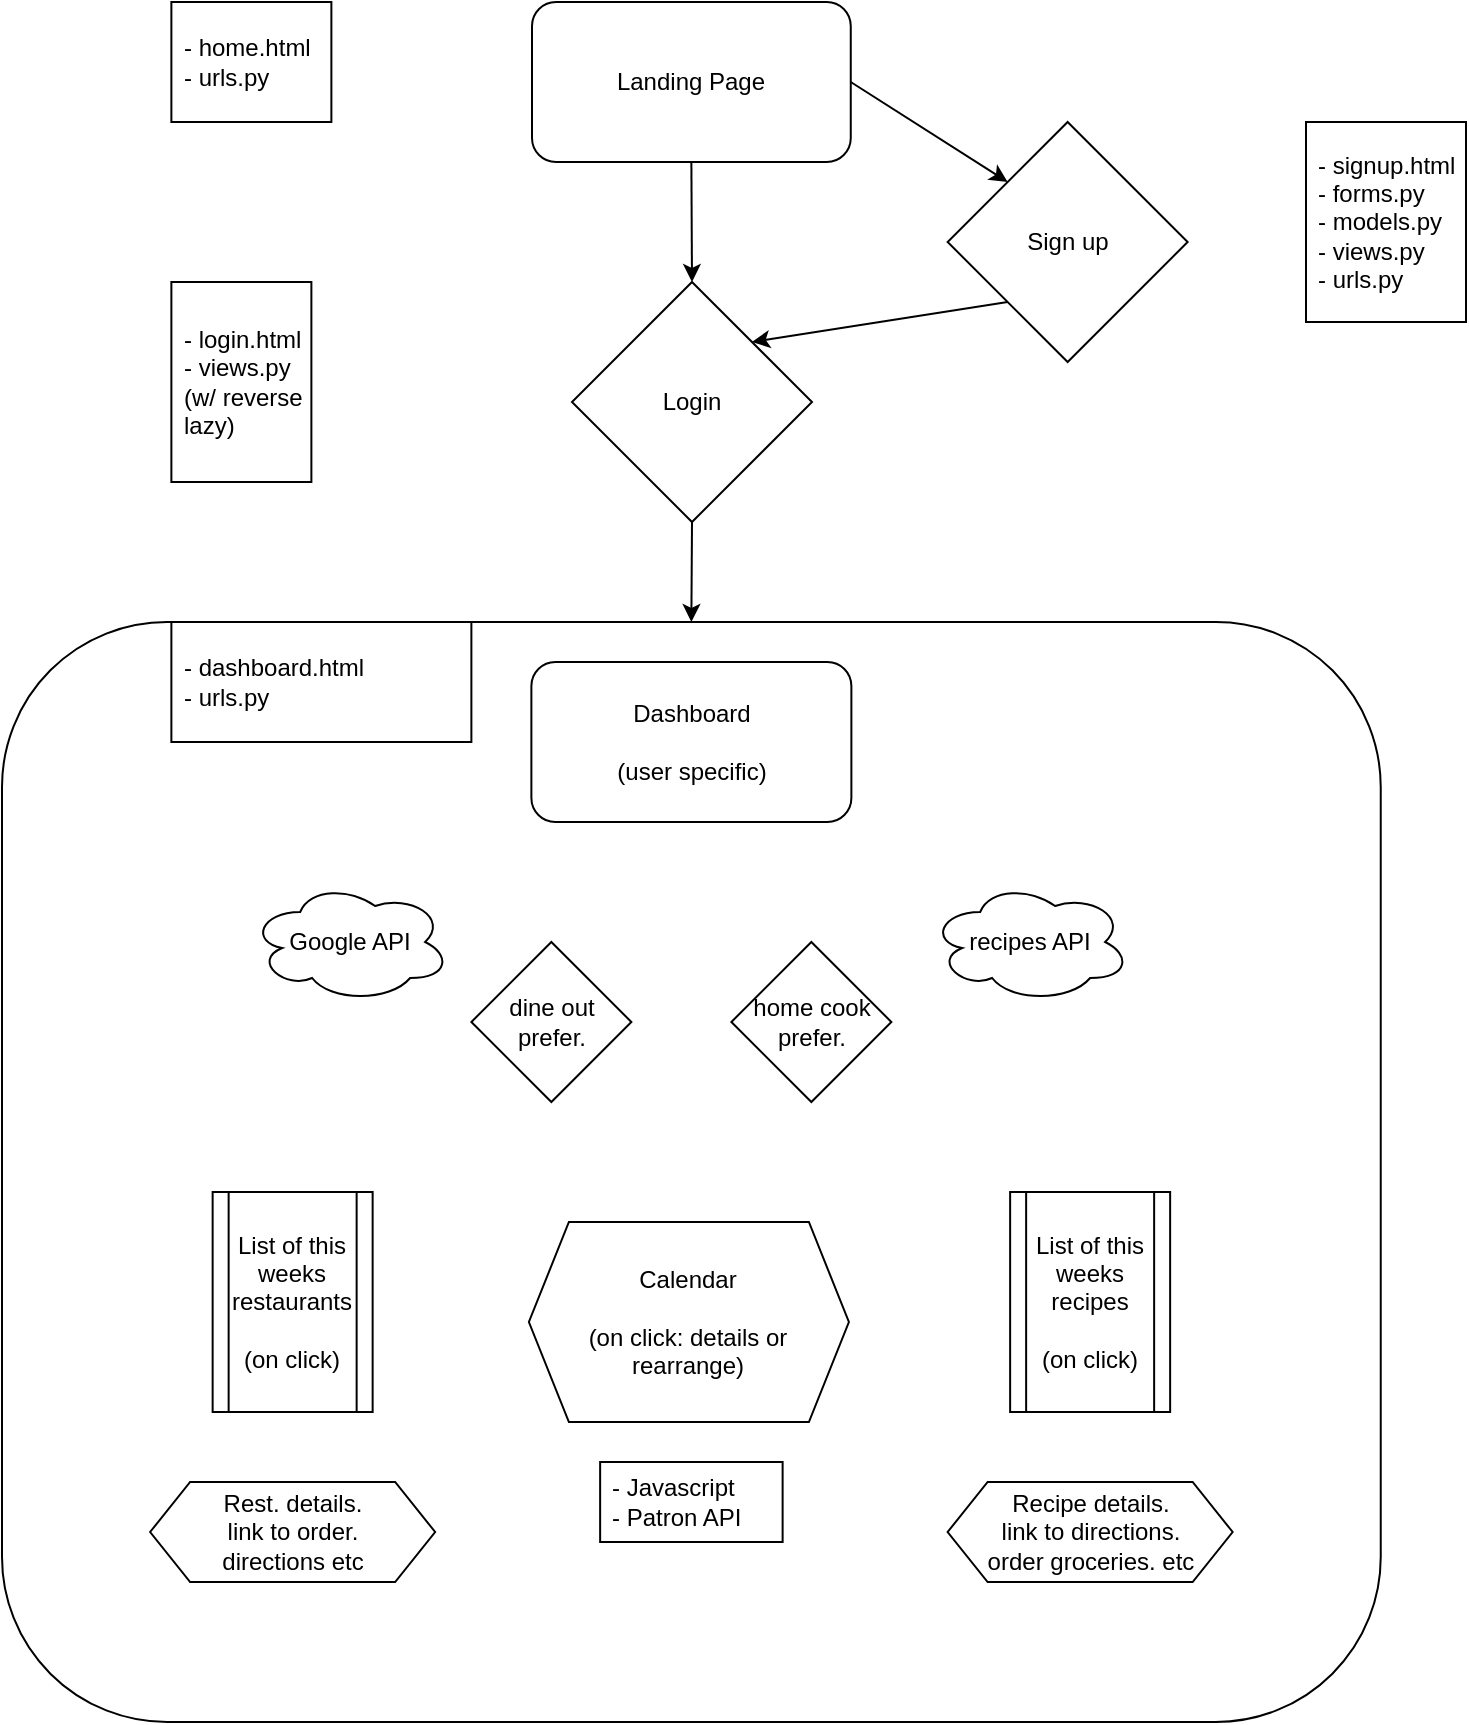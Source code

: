 <mxfile version="14.1.4" type="github">
  <diagram id="LItUQpVNhKli-1EAwGpu" name="Page-1">
    <mxGraphModel dx="1091" dy="780" grid="1" gridSize="10" guides="1" tooltips="1" connect="1" arrows="1" fold="1" page="1" pageScale="1" pageWidth="1169" pageHeight="827" math="0" shadow="0">
      <root>
        <mxCell id="0" />
        <mxCell id="1" parent="0" />
        <mxCell id="oT6IEGBkFA0gMHcWCnaH-32" value="" style="rounded=1;whiteSpace=wrap;html=1;" parent="1" vertex="1">
          <mxGeometry x="68" y="370" width="689.37" height="550" as="geometry" />
        </mxCell>
        <mxCell id="oT6IEGBkFA0gMHcWCnaH-3" value="Landing Page" style="rounded=1;whiteSpace=wrap;html=1;" parent="1" vertex="1">
          <mxGeometry x="333" y="60" width="159.38" height="80" as="geometry" />
        </mxCell>
        <mxCell id="oT6IEGBkFA0gMHcWCnaH-4" value="Login" style="rhombus;whiteSpace=wrap;html=1;" parent="1" vertex="1">
          <mxGeometry x="353" y="200" width="120" height="120" as="geometry" />
        </mxCell>
        <mxCell id="oT6IEGBkFA0gMHcWCnaH-5" value="" style="endArrow=classic;html=1;exitX=0.5;exitY=1;exitDx=0;exitDy=0;entryX=0.5;entryY=0;entryDx=0;entryDy=0;" parent="1" source="oT6IEGBkFA0gMHcWCnaH-3" target="oT6IEGBkFA0gMHcWCnaH-4" edge="1">
          <mxGeometry width="50" height="50" relative="1" as="geometry">
            <mxPoint x="173.31" y="140" as="sourcePoint" />
            <mxPoint x="172.81" y="200" as="targetPoint" />
          </mxGeometry>
        </mxCell>
        <mxCell id="oT6IEGBkFA0gMHcWCnaH-6" value="" style="endArrow=classic;html=1;exitX=1;exitY=0.5;exitDx=0;exitDy=0;entryX=0;entryY=0;entryDx=0;entryDy=0;" parent="1" source="oT6IEGBkFA0gMHcWCnaH-3" target="oT6IEGBkFA0gMHcWCnaH-25" edge="1">
          <mxGeometry width="50" height="50" relative="1" as="geometry">
            <mxPoint x="210" y="230" as="sourcePoint" />
            <mxPoint x="610" y="110" as="targetPoint" />
          </mxGeometry>
        </mxCell>
        <mxCell id="oT6IEGBkFA0gMHcWCnaH-8" value="" style="endArrow=classic;html=1;entryX=1;entryY=0;entryDx=0;entryDy=0;exitX=0;exitY=1;exitDx=0;exitDy=0;" parent="1" source="oT6IEGBkFA0gMHcWCnaH-25" target="oT6IEGBkFA0gMHcWCnaH-4" edge="1">
          <mxGeometry width="50" height="50" relative="1" as="geometry">
            <mxPoint x="650" y="300" as="sourcePoint" />
            <mxPoint x="430" y="230" as="targetPoint" />
          </mxGeometry>
        </mxCell>
        <mxCell id="oT6IEGBkFA0gMHcWCnaH-9" value="Dashboard&lt;br&gt;&lt;br&gt;(user specific)" style="rounded=1;whiteSpace=wrap;html=1;" parent="1" vertex="1">
          <mxGeometry x="332.69" y="390" width="160" height="80" as="geometry" />
        </mxCell>
        <mxCell id="oT6IEGBkFA0gMHcWCnaH-10" value="" style="endArrow=classic;html=1;exitX=0.5;exitY=1;exitDx=0;exitDy=0;entryX=0.5;entryY=0;entryDx=0;entryDy=0;" parent="1" source="oT6IEGBkFA0gMHcWCnaH-4" target="oT6IEGBkFA0gMHcWCnaH-32" edge="1">
          <mxGeometry width="50" height="50" relative="1" as="geometry">
            <mxPoint x="411.46" y="330" as="sourcePoint" />
            <mxPoint x="360" y="360" as="targetPoint" />
          </mxGeometry>
        </mxCell>
        <mxCell id="oT6IEGBkFA0gMHcWCnaH-12" value="Calendar&lt;br&gt;&lt;br&gt;(on click: details or rearrange)" style="shape=hexagon;perimeter=hexagonPerimeter2;whiteSpace=wrap;html=1;fixedSize=1;" parent="1" vertex="1">
          <mxGeometry x="331.45" y="670" width="160" height="100" as="geometry" />
        </mxCell>
        <mxCell id="oT6IEGBkFA0gMHcWCnaH-13" value="dine out prefer." style="rhombus;whiteSpace=wrap;html=1;" parent="1" vertex="1">
          <mxGeometry x="302.69" y="530" width="80" height="80" as="geometry" />
        </mxCell>
        <mxCell id="oT6IEGBkFA0gMHcWCnaH-14" value="home cook prefer." style="rhombus;whiteSpace=wrap;html=1;" parent="1" vertex="1">
          <mxGeometry x="432.69" y="530" width="80" height="80" as="geometry" />
        </mxCell>
        <mxCell id="oT6IEGBkFA0gMHcWCnaH-17" value="List of this weeks restaurants&lt;br&gt;&lt;br&gt;(on click)" style="shape=process;whiteSpace=wrap;html=1;backgroundOutline=1;" parent="1" vertex="1">
          <mxGeometry x="173.32" y="655" width="80" height="110" as="geometry" />
        </mxCell>
        <mxCell id="oT6IEGBkFA0gMHcWCnaH-18" value="List of this weeks recipes&lt;br&gt;&lt;br&gt;(on click)" style="shape=process;whiteSpace=wrap;html=1;backgroundOutline=1;" parent="1" vertex="1">
          <mxGeometry x="572.07" y="655" width="80" height="110" as="geometry" />
        </mxCell>
        <mxCell id="oT6IEGBkFA0gMHcWCnaH-19" value="Rest. details.&lt;br&gt;link to order.&lt;br&gt;directions etc" style="shape=hexagon;perimeter=hexagonPerimeter2;whiteSpace=wrap;html=1;fixedSize=1;" parent="1" vertex="1">
          <mxGeometry x="142.07" y="800" width="142.5" height="50" as="geometry" />
        </mxCell>
        <mxCell id="oT6IEGBkFA0gMHcWCnaH-20" value="Recipe details.&lt;br&gt;link to directions.&lt;br&gt;order groceries. etc" style="shape=hexagon;perimeter=hexagonPerimeter2;whiteSpace=wrap;html=1;fixedSize=1;" parent="1" vertex="1">
          <mxGeometry x="540.82" y="800" width="142.5" height="50" as="geometry" />
        </mxCell>
        <mxCell id="oT6IEGBkFA0gMHcWCnaH-23" value="Google API" style="ellipse;shape=cloud;whiteSpace=wrap;html=1;" parent="1" vertex="1">
          <mxGeometry x="192.07" y="500" width="100" height="60" as="geometry" />
        </mxCell>
        <mxCell id="oT6IEGBkFA0gMHcWCnaH-24" value="recipes API" style="ellipse;shape=cloud;whiteSpace=wrap;html=1;" parent="1" vertex="1">
          <mxGeometry x="532.07" y="500" width="100" height="60" as="geometry" />
        </mxCell>
        <mxCell id="oT6IEGBkFA0gMHcWCnaH-25" value="Sign up" style="rhombus;whiteSpace=wrap;html=1;" parent="1" vertex="1">
          <mxGeometry x="540.82" y="120" width="120" height="120" as="geometry" />
        </mxCell>
        <mxCell id="oT6IEGBkFA0gMHcWCnaH-28" value="- signup.html&lt;br&gt;- forms.py&lt;br&gt;- models.py&lt;br&gt;- views.py&lt;br&gt;- urls.py" style="rounded=0;whiteSpace=wrap;html=1;align=left;spacingLeft=4;" parent="1" vertex="1">
          <mxGeometry x="720" y="120" width="80" height="100" as="geometry" />
        </mxCell>
        <mxCell id="oT6IEGBkFA0gMHcWCnaH-29" value="- login.html&lt;br&gt;- views.py (w/ reverse lazy)" style="rounded=0;whiteSpace=wrap;html=1;align=left;spacingLeft=4;" parent="1" vertex="1">
          <mxGeometry x="152.69" y="200" width="70" height="100" as="geometry" />
        </mxCell>
        <mxCell id="oT6IEGBkFA0gMHcWCnaH-30" value="- home.html&lt;br&gt;- urls.py" style="rounded=0;whiteSpace=wrap;html=1;align=left;spacingLeft=4;" parent="1" vertex="1">
          <mxGeometry x="152.69" y="60" width="80" height="60" as="geometry" />
        </mxCell>
        <mxCell id="oT6IEGBkFA0gMHcWCnaH-31" value="- dashboard.html&lt;br&gt;- urls.py" style="rounded=0;whiteSpace=wrap;html=1;align=left;spacingLeft=4;" parent="1" vertex="1">
          <mxGeometry x="152.69" y="370" width="150" height="60" as="geometry" />
        </mxCell>
        <mxCell id="oT6IEGBkFA0gMHcWCnaH-33" value="- Javascript&lt;br&gt;- Patron API" style="rounded=0;whiteSpace=wrap;html=1;align=left;spacingLeft=4;" parent="1" vertex="1">
          <mxGeometry x="367.07" y="790" width="91.24" height="40" as="geometry" />
        </mxCell>
      </root>
    </mxGraphModel>
  </diagram>
</mxfile>
